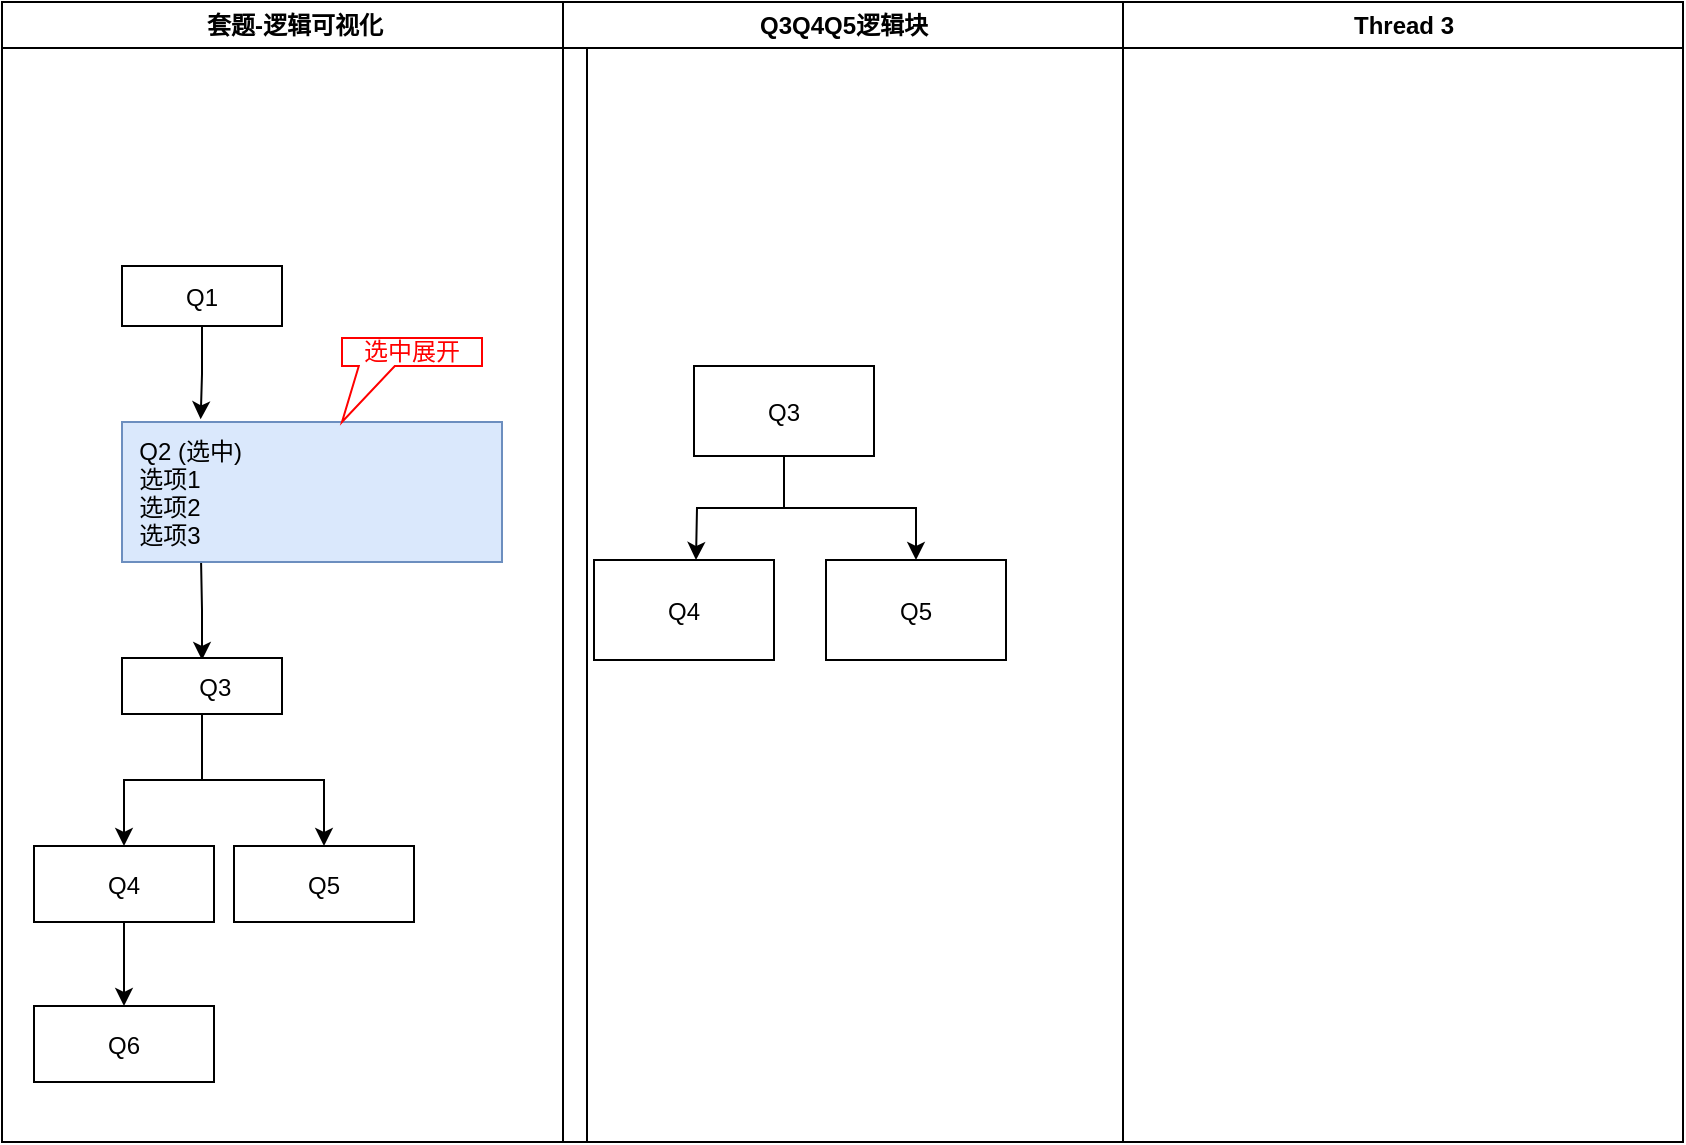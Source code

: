 <mxfile version="24.4.6" type="github">
  <diagram name="Page-1" id="e7e014a7-5840-1c2e-5031-d8a46d1fe8dd">
    <mxGraphModel dx="1278" dy="734" grid="1" gridSize="10" guides="1" tooltips="1" connect="1" arrows="1" fold="1" page="1" pageScale="1" pageWidth="1169" pageHeight="826" background="none" math="0" shadow="0">
      <root>
        <mxCell id="0" />
        <mxCell id="1" parent="0" />
        <mxCell id="2" value="套题-逻辑可视化" style="swimlane;whiteSpace=wrap" parent="1" vertex="1">
          <mxGeometry x="164" y="128" width="292.5" height="570" as="geometry">
            <mxRectangle x="164" y="128" width="130" height="30" as="alternateBounds" />
          </mxGeometry>
        </mxCell>
        <mxCell id="7" value="Q1" style="" parent="2" vertex="1">
          <mxGeometry x="60" y="132" width="80" height="30" as="geometry" />
        </mxCell>
        <mxCell id="MSC8bMfVmx7t9PHExw0h-65" style="edgeStyle=orthogonalEdgeStyle;rounded=0;orthogonalLoop=1;jettySize=auto;html=1;exitX=0.25;exitY=1;exitDx=0;exitDy=0;entryX=0.6;entryY=-0.036;entryDx=0;entryDy=0;entryPerimeter=0;" edge="1" parent="2">
          <mxGeometry relative="1" as="geometry">
            <mxPoint x="100" y="328.992" as="targetPoint" />
            <mxPoint x="99.5" y="278" as="sourcePoint" />
          </mxGeometry>
        </mxCell>
        <mxCell id="8" value="    &#xa;  Q2 (选中)&#xa;  选项1&#xa;  选项2&#xa;  选项3&#xa;" style="align=left;fillColor=#dae8fc;strokeColor=#6c8ebf;" parent="2" vertex="1">
          <mxGeometry x="60" y="210" width="190" height="70" as="geometry" />
        </mxCell>
        <mxCell id="MSC8bMfVmx7t9PHExw0h-67" value="" style="edgeStyle=orthogonalEdgeStyle;rounded=0;orthogonalLoop=1;jettySize=auto;html=1;" edge="1" parent="2" source="MSC8bMfVmx7t9PHExw0h-47" target="MSC8bMfVmx7t9PHExw0h-66">
          <mxGeometry relative="1" as="geometry" />
        </mxCell>
        <mxCell id="MSC8bMfVmx7t9PHExw0h-47" value="Q4" style="" vertex="1" parent="2">
          <mxGeometry x="16" y="422" width="90" height="38" as="geometry" />
        </mxCell>
        <mxCell id="MSC8bMfVmx7t9PHExw0h-51" value="Q5" style="" vertex="1" parent="2">
          <mxGeometry x="116" y="422" width="90" height="38" as="geometry" />
        </mxCell>
        <mxCell id="MSC8bMfVmx7t9PHExw0h-60" style="edgeStyle=orthogonalEdgeStyle;rounded=0;orthogonalLoop=1;jettySize=auto;html=1;entryX=0.207;entryY=-0.019;entryDx=0;entryDy=0;entryPerimeter=0;" edge="1" parent="2" source="7" target="8">
          <mxGeometry relative="1" as="geometry" />
        </mxCell>
        <mxCell id="MSC8bMfVmx7t9PHExw0h-63" style="edgeStyle=orthogonalEdgeStyle;rounded=0;orthogonalLoop=1;jettySize=auto;html=1;entryX=0.5;entryY=0;entryDx=0;entryDy=0;" edge="1" parent="2" source="MSC8bMfVmx7t9PHExw0h-62" target="MSC8bMfVmx7t9PHExw0h-47">
          <mxGeometry relative="1" as="geometry" />
        </mxCell>
        <mxCell id="MSC8bMfVmx7t9PHExw0h-64" style="edgeStyle=orthogonalEdgeStyle;rounded=0;orthogonalLoop=1;jettySize=auto;html=1;entryX=0.5;entryY=0;entryDx=0;entryDy=0;" edge="1" parent="2" source="MSC8bMfVmx7t9PHExw0h-62" target="MSC8bMfVmx7t9PHExw0h-51">
          <mxGeometry relative="1" as="geometry" />
        </mxCell>
        <mxCell id="MSC8bMfVmx7t9PHExw0h-62" value="    Q3" style="" vertex="1" parent="2">
          <mxGeometry x="60" y="328" width="80" height="28" as="geometry" />
        </mxCell>
        <mxCell id="MSC8bMfVmx7t9PHExw0h-66" value="Q6" style="" vertex="1" parent="2">
          <mxGeometry x="16" y="502" width="90" height="38" as="geometry" />
        </mxCell>
        <mxCell id="MSC8bMfVmx7t9PHExw0h-68" value="&lt;font style=&quot;font-size: 12px;&quot; color=&quot;#ff0000&quot;&gt;选中展开&lt;/font&gt;" style="shape=callout;whiteSpace=wrap;html=1;perimeter=calloutPerimeter;position2=0;size=28;position=0.12;strokeColor=#FF0000;base=18;" vertex="1" parent="2">
          <mxGeometry x="170" y="168" width="70" height="42" as="geometry" />
        </mxCell>
        <mxCell id="3" value="Q3Q4Q5逻辑块" style="swimlane;whiteSpace=wrap" parent="1" vertex="1">
          <mxGeometry x="444.5" y="128" width="280" height="570" as="geometry">
            <mxRectangle x="444.5" y="128" width="120" height="30" as="alternateBounds" />
          </mxGeometry>
        </mxCell>
        <mxCell id="MSC8bMfVmx7t9PHExw0h-54" style="edgeStyle=orthogonalEdgeStyle;rounded=0;orthogonalLoop=1;jettySize=auto;html=1;entryX=0.5;entryY=0;entryDx=0;entryDy=0;" edge="1" parent="3" source="MSC8bMfVmx7t9PHExw0h-56">
          <mxGeometry relative="1" as="geometry">
            <mxPoint x="66.5" y="279" as="targetPoint" />
          </mxGeometry>
        </mxCell>
        <mxCell id="MSC8bMfVmx7t9PHExw0h-55" style="edgeStyle=orthogonalEdgeStyle;rounded=0;orthogonalLoop=1;jettySize=auto;html=1;entryX=0.5;entryY=0;entryDx=0;entryDy=0;" edge="1" parent="3" source="MSC8bMfVmx7t9PHExw0h-56" target="MSC8bMfVmx7t9PHExw0h-57">
          <mxGeometry relative="1" as="geometry" />
        </mxCell>
        <mxCell id="MSC8bMfVmx7t9PHExw0h-56" value="Q3" style="" vertex="1" parent="3">
          <mxGeometry x="65.5" y="182" width="90" height="45" as="geometry" />
        </mxCell>
        <mxCell id="MSC8bMfVmx7t9PHExw0h-57" value="Q5" style="" vertex="1" parent="3">
          <mxGeometry x="131.5" y="279" width="90" height="50" as="geometry" />
        </mxCell>
        <mxCell id="MSC8bMfVmx7t9PHExw0h-58" value="Q4" style="" vertex="1" parent="3">
          <mxGeometry x="15.5" y="279" width="90" height="50" as="geometry" />
        </mxCell>
        <mxCell id="4" value="Thread 3" style="swimlane;whiteSpace=wrap" parent="1" vertex="1">
          <mxGeometry x="724.5" y="128" width="280" height="570" as="geometry" />
        </mxCell>
      </root>
    </mxGraphModel>
  </diagram>
</mxfile>
